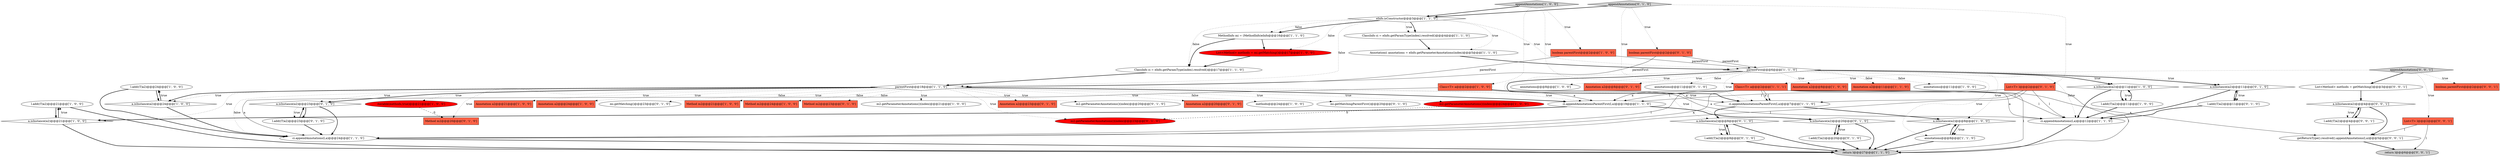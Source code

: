 digraph {
7 [style = filled, label = "l.add((T)a2)@@@21@@@['1', '0', '0']", fillcolor = white, shape = ellipse image = "AAA0AAABBB1BBB"];
57 [style = filled, label = "Method m2@@@20@@@['0', '1', '0']", fillcolor = tomato, shape = box image = "AAA1AAABBB2BBB"];
24 [style = filled, label = "annotations@@@8@@@['1', '0', '0']", fillcolor = white, shape = ellipse image = "AAA0AAABBB1BBB"];
59 [style = filled, label = "List<Method> methods = getMatching()@@@3@@@['0', '0', '1']", fillcolor = white, shape = ellipse image = "AAA0AAABBB3BBB"];
32 [style = filled, label = "Annotation a2@@@21@@@['1', '0', '0']", fillcolor = tomato, shape = box image = "AAA0AAABBB1BBB"];
8 [style = filled, label = "Annotation a2@@@24@@@['1', '0', '0']", fillcolor = tomato, shape = box image = "AAA0AAABBB1BBB"];
40 [style = filled, label = "boolean parentFirst@@@2@@@['0', '1', '0']", fillcolor = tomato, shape = box image = "AAA0AAABBB2BBB"];
51 [style = filled, label = "appendAnnotations['0', '1', '0']", fillcolor = lightgray, shape = diamond image = "AAA0AAABBB2BBB"];
46 [style = filled, label = "mi.getMatching()@@@23@@@['0', '1', '0']", fillcolor = white, shape = ellipse image = "AAA0AAABBB2BBB"];
18 [style = filled, label = "Method m2@@@21@@@['1', '0', '0']", fillcolor = tomato, shape = box image = "AAA0AAABBB1BBB"];
22 [style = filled, label = "Method m2@@@24@@@['1', '0', '0']", fillcolor = tomato, shape = box image = "AAA0AAABBB1BBB"];
20 [style = filled, label = "a.isInstance(a2)@@@8@@@['1', '0', '0']", fillcolor = white, shape = diamond image = "AAA0AAABBB1BBB"];
41 [style = filled, label = "Annotation a2@@@8@@@['0', '1', '0']", fillcolor = tomato, shape = box image = "AAA0AAABBB2BBB"];
31 [style = filled, label = "ci.appendAnnotations(l,a)@@@24@@@['1', '1', '0']", fillcolor = white, shape = ellipse image = "AAA0AAABBB1BBB"];
45 [style = filled, label = "annotations@@@11@@@['0', '1', '0']", fillcolor = white, shape = ellipse image = "AAA0AAABBB2BBB"];
29 [style = filled, label = "ci.appendAnnotationsParentFirst(l,a)@@@19@@@['1', '1', '0']", fillcolor = white, shape = ellipse image = "AAA0AAABBB1BBB"];
64 [style = filled, label = "return l@@@6@@@['0', '0', '1']", fillcolor = lightgray, shape = ellipse image = "AAA0AAABBB3BBB"];
39 [style = filled, label = "Method m2@@@23@@@['0', '1', '0']", fillcolor = tomato, shape = box image = "AAA0AAABBB2BBB"];
9 [style = filled, label = "ClassInfo ci = eInfo.getParamType(index).resolved()@@@4@@@['1', '1', '0']", fillcolor = white, shape = ellipse image = "AAA0AAABBB1BBB"];
34 [style = filled, label = "m2.getParameterAnnotations()(index(@@@21@@@['1', '0', '0']", fillcolor = white, shape = ellipse image = "AAA0AAABBB1BBB"];
42 [style = filled, label = "a.isInstance(a2)@@@8@@@['0', '1', '0']", fillcolor = white, shape = diamond image = "AAA0AAABBB2BBB"];
10 [style = filled, label = "Annotation(( annotations = eInfo.getParameterAnnotations(index)@@@5@@@['1', '1', '0']", fillcolor = white, shape = ellipse image = "AAA0AAABBB1BBB"];
56 [style = filled, label = "m2.getParameterAnnotations()(index(@@@23@@@['0', '1', '0']", fillcolor = red, shape = ellipse image = "AAA1AAABBB2BBB"];
62 [style = filled, label = "appendAnnotations['0', '0', '1']", fillcolor = lightgray, shape = diamond image = "AAA0AAABBB3BBB"];
38 [style = filled, label = "l.add((T)a2)@@@8@@@['0', '1', '0']", fillcolor = white, shape = ellipse image = "AAA0AAABBB2BBB"];
58 [style = filled, label = "boolean parentFirst@@@2@@@['0', '0', '1']", fillcolor = tomato, shape = box image = "AAA0AAABBB3BBB"];
65 [style = filled, label = "l.add((T)a2)@@@4@@@['0', '0', '1']", fillcolor = white, shape = ellipse image = "AAA0AAABBB3BBB"];
25 [style = filled, label = "l.add((T)a2)@@@24@@@['1', '0', '0']", fillcolor = white, shape = ellipse image = "AAA0AAABBB1BBB"];
28 [style = filled, label = "annotations@@@8@@@['1', '1', '0']", fillcolor = white, shape = ellipse image = "AAA0AAABBB1BBB"];
17 [style = filled, label = "Annotation a2@@@8@@@['1', '0', '0']", fillcolor = tomato, shape = box image = "AAA0AAABBB1BBB"];
3 [style = filled, label = "a.isInstance(a2)@@@21@@@['1', '0', '0']", fillcolor = white, shape = diamond image = "AAA0AAABBB1BBB"];
52 [style = filled, label = "a.isInstance(a2)@@@23@@@['0', '1', '0']", fillcolor = white, shape = diamond image = "AAA0AAABBB2BBB"];
12 [style = filled, label = "l.add((T)a2)@@@11@@@['1', '0', '0']", fillcolor = white, shape = ellipse image = "AAA0AAABBB1BBB"];
50 [style = filled, label = "l.add((T)a2)@@@11@@@['0', '1', '0']", fillcolor = white, shape = ellipse image = "AAA0AAABBB2BBB"];
30 [style = filled, label = "Class<T> a@@@2@@@['1', '1', '1']", fillcolor = tomato, shape = box image = "AAA0AAABBB1BBB"];
33 [style = filled, label = "MethodInfo mi = (MethodInfo)eInfo@@@16@@@['1', '1', '0']", fillcolor = white, shape = ellipse image = "AAA0AAABBB1BBB"];
11 [style = filled, label = "parentFirst@@@6@@@['1', '1', '0']", fillcolor = white, shape = diamond image = "AAA0AAABBB1BBB"];
49 [style = filled, label = "l.add((T)a2)@@@20@@@['0', '1', '0']", fillcolor = white, shape = ellipse image = "AAA0AAABBB2BBB"];
54 [style = filled, label = "Annotation a2@@@23@@@['0', '1', '0']", fillcolor = tomato, shape = box image = "AAA0AAABBB2BBB"];
13 [style = filled, label = "parentFirst@@@18@@@['1', '1', '0']", fillcolor = white, shape = diamond image = "AAA0AAABBB1BBB"];
55 [style = filled, label = "m2.getParameterAnnotations()(index(@@@20@@@['0', '1', '0']", fillcolor = white, shape = ellipse image = "AAA0AAABBB2BBB"];
21 [style = filled, label = "return l@@@27@@@['1', '1', '0']", fillcolor = lightgray, shape = ellipse image = "AAA0AAABBB1BBB"];
63 [style = filled, label = "List<T> l@@@2@@@['0', '0', '1']", fillcolor = tomato, shape = box image = "AAA0AAABBB3BBB"];
15 [style = filled, label = "Annotation a2@@@11@@@['1', '1', '0']", fillcolor = tomato, shape = box image = "AAA0AAABBB1BBB"];
48 [style = filled, label = "Annotation a2@@@20@@@['0', '1', '0']", fillcolor = tomato, shape = box image = "AAA0AAABBB2BBB"];
0 [style = filled, label = "ci.appendAnnotations(l,a)@@@12@@@['1', '1', '0']", fillcolor = white, shape = ellipse image = "AAA0AAABBB1BBB"];
43 [style = filled, label = "a.isInstance(a2)@@@20@@@['0', '1', '0']", fillcolor = white, shape = diamond image = "AAA0AAABBB2BBB"];
5 [style = filled, label = "annotations@@@11@@@['1', '0', '0']", fillcolor = white, shape = ellipse image = "AAA0AAABBB1BBB"];
47 [style = filled, label = "a.isInstance(a2)@@@11@@@['0', '1', '0']", fillcolor = white, shape = diamond image = "AAA0AAABBB2BBB"];
35 [style = filled, label = "iterable(methods,true)@@@21@@@['1', '0', '0']", fillcolor = red, shape = ellipse image = "AAA1AAABBB1BBB"];
4 [style = filled, label = "a.isInstance(a2)@@@11@@@['1', '0', '0']", fillcolor = white, shape = diamond image = "AAA0AAABBB1BBB"];
2 [style = filled, label = "methods@@@24@@@['1', '0', '0']", fillcolor = white, shape = ellipse image = "AAA0AAABBB1BBB"];
27 [style = filled, label = "m2.getParameterAnnotations()(index(@@@24@@@['1', '0', '0']", fillcolor = red, shape = ellipse image = "AAA1AAABBB1BBB"];
6 [style = filled, label = "a.isInstance(a2)@@@24@@@['1', '0', '0']", fillcolor = white, shape = diamond image = "AAA0AAABBB1BBB"];
1 [style = filled, label = "ClassInfo ci = eInfo.getParamType(index).resolved()@@@17@@@['1', '1', '0']", fillcolor = white, shape = ellipse image = "AAA0AAABBB1BBB"];
37 [style = filled, label = "List<T> l@@@2@@@['0', '1', '0']", fillcolor = tomato, shape = box image = "AAA0AAABBB2BBB"];
19 [style = filled, label = "appendAnnotations['1', '0', '0']", fillcolor = lightgray, shape = diamond image = "AAA0AAABBB1BBB"];
14 [style = filled, label = "Class<T> a@@@2@@@['1', '0', '0']", fillcolor = tomato, shape = box image = "AAA0AAABBB1BBB"];
16 [style = filled, label = "ci.appendAnnotationsParentFirst(l,a)@@@7@@@['1', '1', '0']", fillcolor = white, shape = ellipse image = "AAA0AAABBB1BBB"];
26 [style = filled, label = "boolean parentFirst@@@2@@@['1', '0', '0']", fillcolor = tomato, shape = box image = "AAA0AAABBB1BBB"];
36 [style = filled, label = "eInfo.isConstructor@@@3@@@['1', '1', '0']", fillcolor = white, shape = diamond image = "AAA0AAABBB1BBB"];
53 [style = filled, label = "mi.getMatchingParentFirst()@@@20@@@['0', '1', '0']", fillcolor = white, shape = ellipse image = "AAA0AAABBB2BBB"];
60 [style = filled, label = "a.isInstance(a2)@@@4@@@['0', '0', '1']", fillcolor = white, shape = diamond image = "AAA0AAABBB3BBB"];
61 [style = filled, label = "getReturnType().resolved().appendAnnotations(l,a)@@@5@@@['0', '0', '1']", fillcolor = white, shape = ellipse image = "AAA0AAABBB3BBB"];
44 [style = filled, label = "l.add((T)a2)@@@23@@@['0', '1', '0']", fillcolor = white, shape = ellipse image = "AAA0AAABBB2BBB"];
23 [style = filled, label = "List<Method> methods = mi.getMatching()@@@17@@@['1', '0', '0']", fillcolor = red, shape = ellipse image = "AAA1AAABBB1BBB"];
51->37 [style = dotted, label="true"];
65->60 [style = bold, label=""];
52->44 [style = bold, label=""];
14->0 [style = solid, label="a"];
11->41 [style = dotted, label="true"];
13->27 [style = dotted, label="true"];
28->20 [style = bold, label=""];
14->31 [style = solid, label="a"];
11->15 [style = dotted, label="false"];
30->0 [style = solid, label="a"];
51->30 [style = dotted, label="true"];
31->21 [style = bold, label=""];
19->36 [style = bold, label=""];
37->21 [style = solid, label="l"];
9->10 [style = bold, label=""];
25->6 [style = bold, label=""];
52->44 [style = dotted, label="true"];
36->33 [style = bold, label=""];
38->42 [style = bold, label=""];
1->13 [style = bold, label=""];
61->64 [style = bold, label=""];
13->35 [style = dotted, label="true"];
25->31 [style = bold, label=""];
36->11 [style = dotted, label="true"];
28->21 [style = bold, label=""];
36->13 [style = dotted, label="false"];
30->16 [style = solid, label="a"];
37->29 [style = solid, label="l"];
30->29 [style = solid, label="a"];
11->28 [style = dotted, label="true"];
42->38 [style = dotted, label="true"];
29->43 [style = bold, label=""];
60->65 [style = bold, label=""];
16->42 [style = bold, label=""];
13->31 [style = dotted, label="false"];
42->21 [style = bold, label=""];
47->0 [style = bold, label=""];
30->61 [style = solid, label="a"];
10->11 [style = bold, label=""];
13->6 [style = dotted, label="true"];
11->16 [style = bold, label=""];
30->31 [style = solid, label="l"];
3->7 [style = dotted, label="true"];
62->30 [style = dotted, label="true"];
36->9 [style = bold, label=""];
59->60 [style = bold, label=""];
11->45 [style = dotted, label="false"];
13->3 [style = dotted, label="true"];
37->0 [style = solid, label="l"];
30->29 [style = solid, label="l"];
0->21 [style = bold, label=""];
13->22 [style = dotted, label="false"];
40->13 [style = solid, label="parentFirst"];
4->0 [style = bold, label=""];
62->58 [style = dotted, label="true"];
33->23 [style = bold, label=""];
13->32 [style = dotted, label="true"];
13->55 [style = dotted, label="true"];
14->16 [style = solid, label="a"];
3->7 [style = bold, label=""];
13->29 [style = dotted, label="true"];
30->16 [style = solid, label="l"];
6->25 [style = dotted, label="true"];
11->16 [style = dotted, label="true"];
43->49 [style = dotted, label="true"];
65->61 [style = bold, label=""];
30->31 [style = solid, label="a"];
16->20 [style = bold, label=""];
42->38 [style = bold, label=""];
11->24 [style = dotted, label="true"];
19->26 [style = dotted, label="true"];
13->52 [style = dotted, label="true"];
13->34 [style = dotted, label="true"];
13->18 [style = dotted, label="true"];
62->63 [style = dotted, label="true"];
13->2 [style = dotted, label="false"];
11->4 [style = bold, label=""];
11->17 [style = dotted, label="true"];
13->53 [style = dotted, label="true"];
26->11 [style = solid, label="parentFirst"];
27->56 [style = dashed, label="0"];
11->4 [style = dotted, label="true"];
19->30 [style = dotted, label="true"];
36->1 [style = dotted, label="false"];
47->50 [style = bold, label=""];
11->20 [style = dotted, label="true"];
13->39 [style = dotted, label="false"];
60->61 [style = bold, label=""];
51->36 [style = bold, label=""];
13->8 [style = dotted, label="true"];
50->0 [style = bold, label=""];
47->50 [style = dotted, label="true"];
11->47 [style = bold, label=""];
51->40 [style = dotted, label="true"];
4->12 [style = bold, label=""];
36->33 [style = dotted, label="false"];
3->21 [style = bold, label=""];
11->47 [style = dotted, label="true"];
63->61 [style = solid, label="l"];
11->5 [style = dotted, label="false"];
63->64 [style = solid, label="l"];
13->6 [style = bold, label=""];
30->0 [style = solid, label="l"];
4->12 [style = dotted, label="true"];
13->52 [style = bold, label=""];
13->46 [style = dotted, label="false"];
44->31 [style = bold, label=""];
62->59 [style = bold, label=""];
19->14 [style = dotted, label="true"];
43->21 [style = bold, label=""];
30->21 [style = solid, label="l"];
29->3 [style = bold, label=""];
20->28 [style = bold, label=""];
60->65 [style = dotted, label="true"];
33->1 [style = bold, label=""];
14->29 [style = solid, label="a"];
35->57 [style = dashed, label="0"];
12->0 [style = bold, label=""];
49->43 [style = bold, label=""];
11->42 [style = dotted, label="true"];
40->11 [style = solid, label="parentFirst"];
13->43 [style = dotted, label="true"];
7->3 [style = bold, label=""];
49->21 [style = bold, label=""];
36->10 [style = dotted, label="true"];
37->31 [style = solid, label="l"];
36->23 [style = dotted, label="false"];
20->21 [style = bold, label=""];
13->29 [style = bold, label=""];
13->57 [style = dotted, label="true"];
6->31 [style = bold, label=""];
26->13 [style = solid, label="parentFirst"];
12->4 [style = bold, label=""];
37->16 [style = solid, label="l"];
11->0 [style = dotted, label="false"];
20->28 [style = dotted, label="true"];
50->47 [style = bold, label=""];
44->52 [style = bold, label=""];
52->31 [style = bold, label=""];
23->1 [style = bold, label=""];
7->21 [style = bold, label=""];
38->21 [style = bold, label=""];
43->49 [style = bold, label=""];
13->56 [style = dotted, label="true"];
13->48 [style = dotted, label="true"];
36->9 [style = dotted, label="true"];
6->25 [style = bold, label=""];
13->54 [style = dotted, label="true"];
}
